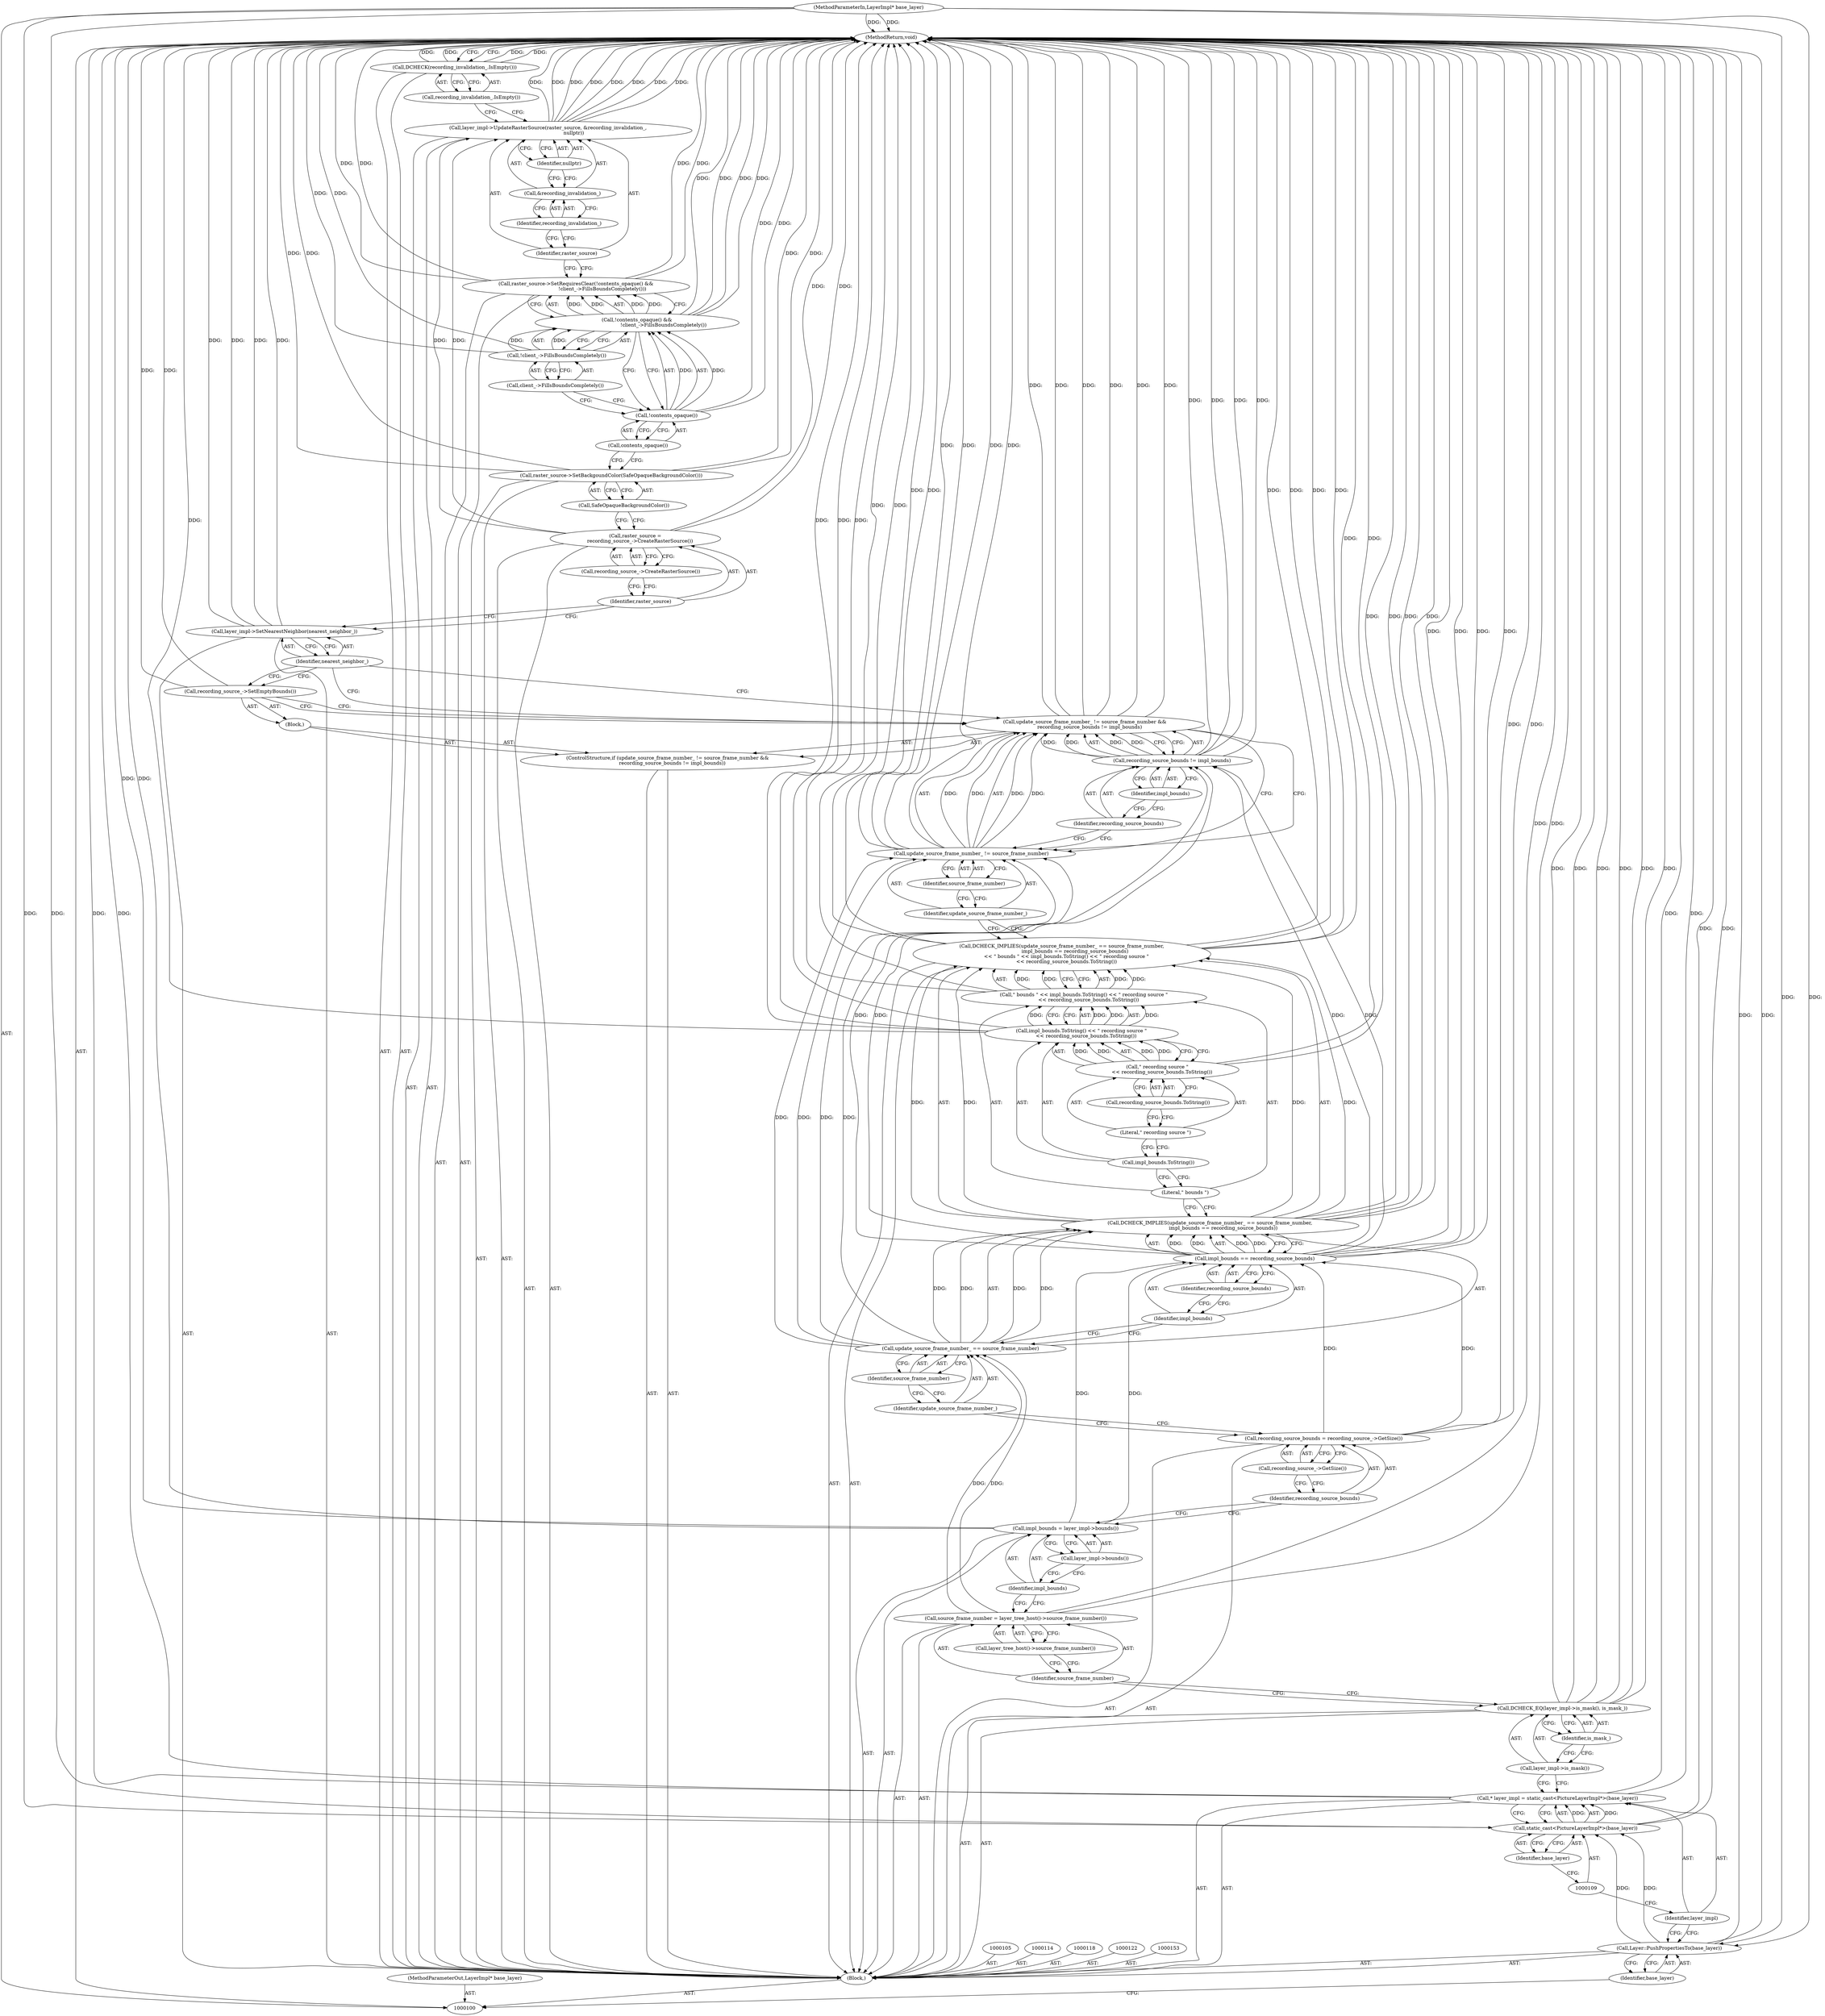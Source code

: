 digraph "0_Chrome_d193f6bb5aa5bdc05e07f314abacf7d7bc466d3d" {
"1000172" [label="(MethodReturn,void)"];
"1000101" [label="(MethodParameterIn,LayerImpl* base_layer)"];
"1000292" [label="(MethodParameterOut,LayerImpl* base_layer)"];
"1000102" [label="(Block,)"];
"1000128" [label="(Call,update_source_frame_number_ == source_frame_number)"];
"1000129" [label="(Identifier,update_source_frame_number_)"];
"1000126" [label="(Call,DCHECK_IMPLIES(update_source_frame_number_ == source_frame_number,\n                 impl_bounds == recording_source_bounds)\n      << \" bounds \" << impl_bounds.ToString() << \" recording source \"\n      << recording_source_bounds.ToString())"];
"1000127" [label="(Call,DCHECK_IMPLIES(update_source_frame_number_ == source_frame_number,\n                 impl_bounds == recording_source_bounds))"];
"1000130" [label="(Identifier,source_frame_number)"];
"1000131" [label="(Call,impl_bounds == recording_source_bounds)"];
"1000132" [label="(Identifier,impl_bounds)"];
"1000133" [label="(Identifier,recording_source_bounds)"];
"1000136" [label="(Call,impl_bounds.ToString() << \" recording source \"\n      << recording_source_bounds.ToString())"];
"1000137" [label="(Call,impl_bounds.ToString())"];
"1000138" [label="(Call,\" recording source \"\n      << recording_source_bounds.ToString())"];
"1000139" [label="(Literal,\" recording source \")"];
"1000134" [label="(Call,\" bounds \" << impl_bounds.ToString() << \" recording source \"\n      << recording_source_bounds.ToString())"];
"1000135" [label="(Literal,\" bounds \")"];
"1000140" [label="(Call,recording_source_bounds.ToString())"];
"1000141" [label="(ControlStructure,if (update_source_frame_number_ != source_frame_number &&\n      recording_source_bounds != impl_bounds))"];
"1000145" [label="(Identifier,source_frame_number)"];
"1000142" [label="(Call,update_source_frame_number_ != source_frame_number &&\n      recording_source_bounds != impl_bounds)"];
"1000143" [label="(Call,update_source_frame_number_ != source_frame_number)"];
"1000144" [label="(Identifier,update_source_frame_number_)"];
"1000148" [label="(Identifier,impl_bounds)"];
"1000149" [label="(Block,)"];
"1000146" [label="(Call,recording_source_bounds != impl_bounds)"];
"1000147" [label="(Identifier,recording_source_bounds)"];
"1000150" [label="(Call,recording_source_->SetEmptyBounds())"];
"1000104" [label="(Identifier,base_layer)"];
"1000103" [label="(Call,Layer::PushPropertiesTo(base_layer))"];
"1000151" [label="(Call,layer_impl->SetNearestNeighbor(nearest_neighbor_))"];
"1000152" [label="(Identifier,nearest_neighbor_)"];
"1000154" [label="(Call,raster_source =\n      recording_source_->CreateRasterSource())"];
"1000155" [label="(Identifier,raster_source)"];
"1000156" [label="(Call,recording_source_->CreateRasterSource())"];
"1000157" [label="(Call,raster_source->SetBackgoundColor(SafeOpaqueBackgroundColor()))"];
"1000158" [label="(Call,SafeOpaqueBackgroundColor())"];
"1000159" [label="(Call,raster_source->SetRequiresClear(!contents_opaque() &&\n                                  !client_->FillsBoundsCompletely()))"];
"1000160" [label="(Call,!contents_opaque() &&\n                                  !client_->FillsBoundsCompletely())"];
"1000161" [label="(Call,!contents_opaque())"];
"1000162" [label="(Call,contents_opaque())"];
"1000163" [label="(Call,!client_->FillsBoundsCompletely())"];
"1000164" [label="(Call,client_->FillsBoundsCompletely())"];
"1000165" [label="(Call,layer_impl->UpdateRasterSource(raster_source, &recording_invalidation_,\n                                 nullptr))"];
"1000166" [label="(Identifier,raster_source)"];
"1000167" [label="(Call,&recording_invalidation_)"];
"1000168" [label="(Identifier,recording_invalidation_)"];
"1000169" [label="(Identifier,nullptr)"];
"1000170" [label="(Call,DCHECK(recording_invalidation_.IsEmpty()))"];
"1000171" [label="(Call,recording_invalidation_.IsEmpty())"];
"1000106" [label="(Call,* layer_impl = static_cast<PictureLayerImpl*>(base_layer))"];
"1000107" [label="(Identifier,layer_impl)"];
"1000108" [label="(Call,static_cast<PictureLayerImpl*>(base_layer))"];
"1000110" [label="(Identifier,base_layer)"];
"1000112" [label="(Call,layer_impl->is_mask())"];
"1000111" [label="(Call,DCHECK_EQ(layer_impl->is_mask(), is_mask_))"];
"1000113" [label="(Identifier,is_mask_)"];
"1000117" [label="(Call,layer_tree_host()->source_frame_number())"];
"1000115" [label="(Call,source_frame_number = layer_tree_host()->source_frame_number())"];
"1000116" [label="(Identifier,source_frame_number)"];
"1000119" [label="(Call,impl_bounds = layer_impl->bounds())"];
"1000120" [label="(Identifier,impl_bounds)"];
"1000121" [label="(Call,layer_impl->bounds())"];
"1000123" [label="(Call,recording_source_bounds = recording_source_->GetSize())"];
"1000124" [label="(Identifier,recording_source_bounds)"];
"1000125" [label="(Call,recording_source_->GetSize())"];
"1000172" -> "1000100"  [label="AST: "];
"1000172" -> "1000170"  [label="CFG: "];
"1000142" -> "1000172"  [label="DDG: "];
"1000142" -> "1000172"  [label="DDG: "];
"1000142" -> "1000172"  [label="DDG: "];
"1000123" -> "1000172"  [label="DDG: "];
"1000106" -> "1000172"  [label="DDG: "];
"1000106" -> "1000172"  [label="DDG: "];
"1000165" -> "1000172"  [label="DDG: "];
"1000165" -> "1000172"  [label="DDG: "];
"1000165" -> "1000172"  [label="DDG: "];
"1000165" -> "1000172"  [label="DDG: "];
"1000157" -> "1000172"  [label="DDG: "];
"1000157" -> "1000172"  [label="DDG: "];
"1000159" -> "1000172"  [label="DDG: "];
"1000159" -> "1000172"  [label="DDG: "];
"1000146" -> "1000172"  [label="DDG: "];
"1000146" -> "1000172"  [label="DDG: "];
"1000126" -> "1000172"  [label="DDG: "];
"1000126" -> "1000172"  [label="DDG: "];
"1000126" -> "1000172"  [label="DDG: "];
"1000115" -> "1000172"  [label="DDG: "];
"1000163" -> "1000172"  [label="DDG: "];
"1000151" -> "1000172"  [label="DDG: "];
"1000151" -> "1000172"  [label="DDG: "];
"1000131" -> "1000172"  [label="DDG: "];
"1000131" -> "1000172"  [label="DDG: "];
"1000138" -> "1000172"  [label="DDG: "];
"1000143" -> "1000172"  [label="DDG: "];
"1000143" -> "1000172"  [label="DDG: "];
"1000103" -> "1000172"  [label="DDG: "];
"1000119" -> "1000172"  [label="DDG: "];
"1000111" -> "1000172"  [label="DDG: "];
"1000111" -> "1000172"  [label="DDG: "];
"1000111" -> "1000172"  [label="DDG: "];
"1000101" -> "1000172"  [label="DDG: "];
"1000108" -> "1000172"  [label="DDG: "];
"1000134" -> "1000172"  [label="DDG: "];
"1000170" -> "1000172"  [label="DDG: "];
"1000170" -> "1000172"  [label="DDG: "];
"1000150" -> "1000172"  [label="DDG: "];
"1000136" -> "1000172"  [label="DDG: "];
"1000136" -> "1000172"  [label="DDG: "];
"1000127" -> "1000172"  [label="DDG: "];
"1000127" -> "1000172"  [label="DDG: "];
"1000154" -> "1000172"  [label="DDG: "];
"1000160" -> "1000172"  [label="DDG: "];
"1000160" -> "1000172"  [label="DDG: "];
"1000161" -> "1000172"  [label="DDG: "];
"1000101" -> "1000100"  [label="AST: "];
"1000101" -> "1000172"  [label="DDG: "];
"1000101" -> "1000103"  [label="DDG: "];
"1000101" -> "1000108"  [label="DDG: "];
"1000292" -> "1000100"  [label="AST: "];
"1000102" -> "1000100"  [label="AST: "];
"1000103" -> "1000102"  [label="AST: "];
"1000105" -> "1000102"  [label="AST: "];
"1000106" -> "1000102"  [label="AST: "];
"1000111" -> "1000102"  [label="AST: "];
"1000114" -> "1000102"  [label="AST: "];
"1000115" -> "1000102"  [label="AST: "];
"1000118" -> "1000102"  [label="AST: "];
"1000119" -> "1000102"  [label="AST: "];
"1000122" -> "1000102"  [label="AST: "];
"1000123" -> "1000102"  [label="AST: "];
"1000126" -> "1000102"  [label="AST: "];
"1000141" -> "1000102"  [label="AST: "];
"1000151" -> "1000102"  [label="AST: "];
"1000153" -> "1000102"  [label="AST: "];
"1000154" -> "1000102"  [label="AST: "];
"1000157" -> "1000102"  [label="AST: "];
"1000159" -> "1000102"  [label="AST: "];
"1000165" -> "1000102"  [label="AST: "];
"1000170" -> "1000102"  [label="AST: "];
"1000128" -> "1000127"  [label="AST: "];
"1000128" -> "1000130"  [label="CFG: "];
"1000129" -> "1000128"  [label="AST: "];
"1000130" -> "1000128"  [label="AST: "];
"1000132" -> "1000128"  [label="CFG: "];
"1000128" -> "1000127"  [label="DDG: "];
"1000128" -> "1000127"  [label="DDG: "];
"1000115" -> "1000128"  [label="DDG: "];
"1000128" -> "1000143"  [label="DDG: "];
"1000128" -> "1000143"  [label="DDG: "];
"1000129" -> "1000128"  [label="AST: "];
"1000129" -> "1000123"  [label="CFG: "];
"1000130" -> "1000129"  [label="CFG: "];
"1000126" -> "1000102"  [label="AST: "];
"1000126" -> "1000134"  [label="CFG: "];
"1000127" -> "1000126"  [label="AST: "];
"1000134" -> "1000126"  [label="AST: "];
"1000144" -> "1000126"  [label="CFG: "];
"1000126" -> "1000172"  [label="DDG: "];
"1000126" -> "1000172"  [label="DDG: "];
"1000126" -> "1000172"  [label="DDG: "];
"1000127" -> "1000126"  [label="DDG: "];
"1000127" -> "1000126"  [label="DDG: "];
"1000134" -> "1000126"  [label="DDG: "];
"1000134" -> "1000126"  [label="DDG: "];
"1000127" -> "1000126"  [label="AST: "];
"1000127" -> "1000131"  [label="CFG: "];
"1000128" -> "1000127"  [label="AST: "];
"1000131" -> "1000127"  [label="AST: "];
"1000135" -> "1000127"  [label="CFG: "];
"1000127" -> "1000172"  [label="DDG: "];
"1000127" -> "1000172"  [label="DDG: "];
"1000127" -> "1000126"  [label="DDG: "];
"1000127" -> "1000126"  [label="DDG: "];
"1000128" -> "1000127"  [label="DDG: "];
"1000128" -> "1000127"  [label="DDG: "];
"1000131" -> "1000127"  [label="DDG: "];
"1000131" -> "1000127"  [label="DDG: "];
"1000130" -> "1000128"  [label="AST: "];
"1000130" -> "1000129"  [label="CFG: "];
"1000128" -> "1000130"  [label="CFG: "];
"1000131" -> "1000127"  [label="AST: "];
"1000131" -> "1000133"  [label="CFG: "];
"1000132" -> "1000131"  [label="AST: "];
"1000133" -> "1000131"  [label="AST: "];
"1000127" -> "1000131"  [label="CFG: "];
"1000131" -> "1000172"  [label="DDG: "];
"1000131" -> "1000172"  [label="DDG: "];
"1000131" -> "1000127"  [label="DDG: "];
"1000131" -> "1000127"  [label="DDG: "];
"1000119" -> "1000131"  [label="DDG: "];
"1000123" -> "1000131"  [label="DDG: "];
"1000131" -> "1000146"  [label="DDG: "];
"1000131" -> "1000146"  [label="DDG: "];
"1000132" -> "1000131"  [label="AST: "];
"1000132" -> "1000128"  [label="CFG: "];
"1000133" -> "1000132"  [label="CFG: "];
"1000133" -> "1000131"  [label="AST: "];
"1000133" -> "1000132"  [label="CFG: "];
"1000131" -> "1000133"  [label="CFG: "];
"1000136" -> "1000134"  [label="AST: "];
"1000136" -> "1000138"  [label="CFG: "];
"1000137" -> "1000136"  [label="AST: "];
"1000138" -> "1000136"  [label="AST: "];
"1000134" -> "1000136"  [label="CFG: "];
"1000136" -> "1000172"  [label="DDG: "];
"1000136" -> "1000172"  [label="DDG: "];
"1000136" -> "1000134"  [label="DDG: "];
"1000136" -> "1000134"  [label="DDG: "];
"1000138" -> "1000136"  [label="DDG: "];
"1000138" -> "1000136"  [label="DDG: "];
"1000137" -> "1000136"  [label="AST: "];
"1000137" -> "1000135"  [label="CFG: "];
"1000139" -> "1000137"  [label="CFG: "];
"1000138" -> "1000136"  [label="AST: "];
"1000138" -> "1000140"  [label="CFG: "];
"1000139" -> "1000138"  [label="AST: "];
"1000140" -> "1000138"  [label="AST: "];
"1000136" -> "1000138"  [label="CFG: "];
"1000138" -> "1000172"  [label="DDG: "];
"1000138" -> "1000136"  [label="DDG: "];
"1000138" -> "1000136"  [label="DDG: "];
"1000139" -> "1000138"  [label="AST: "];
"1000139" -> "1000137"  [label="CFG: "];
"1000140" -> "1000139"  [label="CFG: "];
"1000134" -> "1000126"  [label="AST: "];
"1000134" -> "1000136"  [label="CFG: "];
"1000135" -> "1000134"  [label="AST: "];
"1000136" -> "1000134"  [label="AST: "];
"1000126" -> "1000134"  [label="CFG: "];
"1000134" -> "1000172"  [label="DDG: "];
"1000134" -> "1000126"  [label="DDG: "];
"1000134" -> "1000126"  [label="DDG: "];
"1000136" -> "1000134"  [label="DDG: "];
"1000136" -> "1000134"  [label="DDG: "];
"1000135" -> "1000134"  [label="AST: "];
"1000135" -> "1000127"  [label="CFG: "];
"1000137" -> "1000135"  [label="CFG: "];
"1000140" -> "1000138"  [label="AST: "];
"1000140" -> "1000139"  [label="CFG: "];
"1000138" -> "1000140"  [label="CFG: "];
"1000141" -> "1000102"  [label="AST: "];
"1000142" -> "1000141"  [label="AST: "];
"1000149" -> "1000141"  [label="AST: "];
"1000145" -> "1000143"  [label="AST: "];
"1000145" -> "1000144"  [label="CFG: "];
"1000143" -> "1000145"  [label="CFG: "];
"1000142" -> "1000141"  [label="AST: "];
"1000142" -> "1000143"  [label="CFG: "];
"1000142" -> "1000146"  [label="CFG: "];
"1000143" -> "1000142"  [label="AST: "];
"1000146" -> "1000142"  [label="AST: "];
"1000150" -> "1000142"  [label="CFG: "];
"1000152" -> "1000142"  [label="CFG: "];
"1000142" -> "1000172"  [label="DDG: "];
"1000142" -> "1000172"  [label="DDG: "];
"1000142" -> "1000172"  [label="DDG: "];
"1000143" -> "1000142"  [label="DDG: "];
"1000143" -> "1000142"  [label="DDG: "];
"1000146" -> "1000142"  [label="DDG: "];
"1000146" -> "1000142"  [label="DDG: "];
"1000143" -> "1000142"  [label="AST: "];
"1000143" -> "1000145"  [label="CFG: "];
"1000144" -> "1000143"  [label="AST: "];
"1000145" -> "1000143"  [label="AST: "];
"1000147" -> "1000143"  [label="CFG: "];
"1000142" -> "1000143"  [label="CFG: "];
"1000143" -> "1000172"  [label="DDG: "];
"1000143" -> "1000172"  [label="DDG: "];
"1000143" -> "1000142"  [label="DDG: "];
"1000143" -> "1000142"  [label="DDG: "];
"1000128" -> "1000143"  [label="DDG: "];
"1000128" -> "1000143"  [label="DDG: "];
"1000144" -> "1000143"  [label="AST: "];
"1000144" -> "1000126"  [label="CFG: "];
"1000145" -> "1000144"  [label="CFG: "];
"1000148" -> "1000146"  [label="AST: "];
"1000148" -> "1000147"  [label="CFG: "];
"1000146" -> "1000148"  [label="CFG: "];
"1000149" -> "1000141"  [label="AST: "];
"1000150" -> "1000149"  [label="AST: "];
"1000146" -> "1000142"  [label="AST: "];
"1000146" -> "1000148"  [label="CFG: "];
"1000147" -> "1000146"  [label="AST: "];
"1000148" -> "1000146"  [label="AST: "];
"1000142" -> "1000146"  [label="CFG: "];
"1000146" -> "1000172"  [label="DDG: "];
"1000146" -> "1000172"  [label="DDG: "];
"1000146" -> "1000142"  [label="DDG: "];
"1000146" -> "1000142"  [label="DDG: "];
"1000131" -> "1000146"  [label="DDG: "];
"1000131" -> "1000146"  [label="DDG: "];
"1000147" -> "1000146"  [label="AST: "];
"1000147" -> "1000143"  [label="CFG: "];
"1000148" -> "1000147"  [label="CFG: "];
"1000150" -> "1000149"  [label="AST: "];
"1000150" -> "1000142"  [label="CFG: "];
"1000152" -> "1000150"  [label="CFG: "];
"1000150" -> "1000172"  [label="DDG: "];
"1000104" -> "1000103"  [label="AST: "];
"1000104" -> "1000100"  [label="CFG: "];
"1000103" -> "1000104"  [label="CFG: "];
"1000103" -> "1000102"  [label="AST: "];
"1000103" -> "1000104"  [label="CFG: "];
"1000104" -> "1000103"  [label="AST: "];
"1000107" -> "1000103"  [label="CFG: "];
"1000103" -> "1000172"  [label="DDG: "];
"1000101" -> "1000103"  [label="DDG: "];
"1000103" -> "1000108"  [label="DDG: "];
"1000151" -> "1000102"  [label="AST: "];
"1000151" -> "1000152"  [label="CFG: "];
"1000152" -> "1000151"  [label="AST: "];
"1000155" -> "1000151"  [label="CFG: "];
"1000151" -> "1000172"  [label="DDG: "];
"1000151" -> "1000172"  [label="DDG: "];
"1000152" -> "1000151"  [label="AST: "];
"1000152" -> "1000150"  [label="CFG: "];
"1000152" -> "1000142"  [label="CFG: "];
"1000151" -> "1000152"  [label="CFG: "];
"1000154" -> "1000102"  [label="AST: "];
"1000154" -> "1000156"  [label="CFG: "];
"1000155" -> "1000154"  [label="AST: "];
"1000156" -> "1000154"  [label="AST: "];
"1000158" -> "1000154"  [label="CFG: "];
"1000154" -> "1000172"  [label="DDG: "];
"1000154" -> "1000165"  [label="DDG: "];
"1000155" -> "1000154"  [label="AST: "];
"1000155" -> "1000151"  [label="CFG: "];
"1000156" -> "1000155"  [label="CFG: "];
"1000156" -> "1000154"  [label="AST: "];
"1000156" -> "1000155"  [label="CFG: "];
"1000154" -> "1000156"  [label="CFG: "];
"1000157" -> "1000102"  [label="AST: "];
"1000157" -> "1000158"  [label="CFG: "];
"1000158" -> "1000157"  [label="AST: "];
"1000162" -> "1000157"  [label="CFG: "];
"1000157" -> "1000172"  [label="DDG: "];
"1000157" -> "1000172"  [label="DDG: "];
"1000158" -> "1000157"  [label="AST: "];
"1000158" -> "1000154"  [label="CFG: "];
"1000157" -> "1000158"  [label="CFG: "];
"1000159" -> "1000102"  [label="AST: "];
"1000159" -> "1000160"  [label="CFG: "];
"1000160" -> "1000159"  [label="AST: "];
"1000166" -> "1000159"  [label="CFG: "];
"1000159" -> "1000172"  [label="DDG: "];
"1000159" -> "1000172"  [label="DDG: "];
"1000160" -> "1000159"  [label="DDG: "];
"1000160" -> "1000159"  [label="DDG: "];
"1000160" -> "1000159"  [label="AST: "];
"1000160" -> "1000161"  [label="CFG: "];
"1000160" -> "1000163"  [label="CFG: "];
"1000161" -> "1000160"  [label="AST: "];
"1000163" -> "1000160"  [label="AST: "];
"1000159" -> "1000160"  [label="CFG: "];
"1000160" -> "1000172"  [label="DDG: "];
"1000160" -> "1000172"  [label="DDG: "];
"1000160" -> "1000159"  [label="DDG: "];
"1000160" -> "1000159"  [label="DDG: "];
"1000161" -> "1000160"  [label="DDG: "];
"1000163" -> "1000160"  [label="DDG: "];
"1000161" -> "1000160"  [label="AST: "];
"1000161" -> "1000162"  [label="CFG: "];
"1000162" -> "1000161"  [label="AST: "];
"1000164" -> "1000161"  [label="CFG: "];
"1000160" -> "1000161"  [label="CFG: "];
"1000161" -> "1000172"  [label="DDG: "];
"1000161" -> "1000160"  [label="DDG: "];
"1000162" -> "1000161"  [label="AST: "];
"1000162" -> "1000157"  [label="CFG: "];
"1000161" -> "1000162"  [label="CFG: "];
"1000163" -> "1000160"  [label="AST: "];
"1000163" -> "1000164"  [label="CFG: "];
"1000164" -> "1000163"  [label="AST: "];
"1000160" -> "1000163"  [label="CFG: "];
"1000163" -> "1000172"  [label="DDG: "];
"1000163" -> "1000160"  [label="DDG: "];
"1000164" -> "1000163"  [label="AST: "];
"1000164" -> "1000161"  [label="CFG: "];
"1000163" -> "1000164"  [label="CFG: "];
"1000165" -> "1000102"  [label="AST: "];
"1000165" -> "1000169"  [label="CFG: "];
"1000166" -> "1000165"  [label="AST: "];
"1000167" -> "1000165"  [label="AST: "];
"1000169" -> "1000165"  [label="AST: "];
"1000171" -> "1000165"  [label="CFG: "];
"1000165" -> "1000172"  [label="DDG: "];
"1000165" -> "1000172"  [label="DDG: "];
"1000165" -> "1000172"  [label="DDG: "];
"1000165" -> "1000172"  [label="DDG: "];
"1000154" -> "1000165"  [label="DDG: "];
"1000166" -> "1000165"  [label="AST: "];
"1000166" -> "1000159"  [label="CFG: "];
"1000168" -> "1000166"  [label="CFG: "];
"1000167" -> "1000165"  [label="AST: "];
"1000167" -> "1000168"  [label="CFG: "];
"1000168" -> "1000167"  [label="AST: "];
"1000169" -> "1000167"  [label="CFG: "];
"1000168" -> "1000167"  [label="AST: "];
"1000168" -> "1000166"  [label="CFG: "];
"1000167" -> "1000168"  [label="CFG: "];
"1000169" -> "1000165"  [label="AST: "];
"1000169" -> "1000167"  [label="CFG: "];
"1000165" -> "1000169"  [label="CFG: "];
"1000170" -> "1000102"  [label="AST: "];
"1000170" -> "1000171"  [label="CFG: "];
"1000171" -> "1000170"  [label="AST: "];
"1000172" -> "1000170"  [label="CFG: "];
"1000170" -> "1000172"  [label="DDG: "];
"1000170" -> "1000172"  [label="DDG: "];
"1000171" -> "1000170"  [label="AST: "];
"1000171" -> "1000165"  [label="CFG: "];
"1000170" -> "1000171"  [label="CFG: "];
"1000106" -> "1000102"  [label="AST: "];
"1000106" -> "1000108"  [label="CFG: "];
"1000107" -> "1000106"  [label="AST: "];
"1000108" -> "1000106"  [label="AST: "];
"1000112" -> "1000106"  [label="CFG: "];
"1000106" -> "1000172"  [label="DDG: "];
"1000106" -> "1000172"  [label="DDG: "];
"1000108" -> "1000106"  [label="DDG: "];
"1000107" -> "1000106"  [label="AST: "];
"1000107" -> "1000103"  [label="CFG: "];
"1000109" -> "1000107"  [label="CFG: "];
"1000108" -> "1000106"  [label="AST: "];
"1000108" -> "1000110"  [label="CFG: "];
"1000109" -> "1000108"  [label="AST: "];
"1000110" -> "1000108"  [label="AST: "];
"1000106" -> "1000108"  [label="CFG: "];
"1000108" -> "1000172"  [label="DDG: "];
"1000108" -> "1000106"  [label="DDG: "];
"1000103" -> "1000108"  [label="DDG: "];
"1000101" -> "1000108"  [label="DDG: "];
"1000110" -> "1000108"  [label="AST: "];
"1000110" -> "1000109"  [label="CFG: "];
"1000108" -> "1000110"  [label="CFG: "];
"1000112" -> "1000111"  [label="AST: "];
"1000112" -> "1000106"  [label="CFG: "];
"1000113" -> "1000112"  [label="CFG: "];
"1000111" -> "1000102"  [label="AST: "];
"1000111" -> "1000113"  [label="CFG: "];
"1000112" -> "1000111"  [label="AST: "];
"1000113" -> "1000111"  [label="AST: "];
"1000116" -> "1000111"  [label="CFG: "];
"1000111" -> "1000172"  [label="DDG: "];
"1000111" -> "1000172"  [label="DDG: "];
"1000111" -> "1000172"  [label="DDG: "];
"1000113" -> "1000111"  [label="AST: "];
"1000113" -> "1000112"  [label="CFG: "];
"1000111" -> "1000113"  [label="CFG: "];
"1000117" -> "1000115"  [label="AST: "];
"1000117" -> "1000116"  [label="CFG: "];
"1000115" -> "1000117"  [label="CFG: "];
"1000115" -> "1000102"  [label="AST: "];
"1000115" -> "1000117"  [label="CFG: "];
"1000116" -> "1000115"  [label="AST: "];
"1000117" -> "1000115"  [label="AST: "];
"1000120" -> "1000115"  [label="CFG: "];
"1000115" -> "1000172"  [label="DDG: "];
"1000115" -> "1000128"  [label="DDG: "];
"1000116" -> "1000115"  [label="AST: "];
"1000116" -> "1000111"  [label="CFG: "];
"1000117" -> "1000116"  [label="CFG: "];
"1000119" -> "1000102"  [label="AST: "];
"1000119" -> "1000121"  [label="CFG: "];
"1000120" -> "1000119"  [label="AST: "];
"1000121" -> "1000119"  [label="AST: "];
"1000124" -> "1000119"  [label="CFG: "];
"1000119" -> "1000172"  [label="DDG: "];
"1000119" -> "1000131"  [label="DDG: "];
"1000120" -> "1000119"  [label="AST: "];
"1000120" -> "1000115"  [label="CFG: "];
"1000121" -> "1000120"  [label="CFG: "];
"1000121" -> "1000119"  [label="AST: "];
"1000121" -> "1000120"  [label="CFG: "];
"1000119" -> "1000121"  [label="CFG: "];
"1000123" -> "1000102"  [label="AST: "];
"1000123" -> "1000125"  [label="CFG: "];
"1000124" -> "1000123"  [label="AST: "];
"1000125" -> "1000123"  [label="AST: "];
"1000129" -> "1000123"  [label="CFG: "];
"1000123" -> "1000172"  [label="DDG: "];
"1000123" -> "1000131"  [label="DDG: "];
"1000124" -> "1000123"  [label="AST: "];
"1000124" -> "1000119"  [label="CFG: "];
"1000125" -> "1000124"  [label="CFG: "];
"1000125" -> "1000123"  [label="AST: "];
"1000125" -> "1000124"  [label="CFG: "];
"1000123" -> "1000125"  [label="CFG: "];
}
